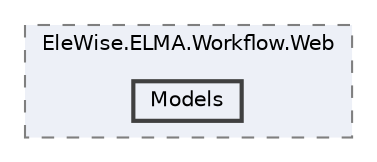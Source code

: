digraph "Web/Modules/EleWise.ELMA.Workflow.Web/Models"
{
 // LATEX_PDF_SIZE
  bgcolor="transparent";
  edge [fontname=Helvetica,fontsize=10,labelfontname=Helvetica,labelfontsize=10];
  node [fontname=Helvetica,fontsize=10,shape=box,height=0.2,width=0.4];
  compound=true
  subgraph clusterdir_f6d093aa8358570a6b08a74ed18c0b30 {
    graph [ bgcolor="#edf0f7", pencolor="grey50", label="EleWise.ELMA.Workflow.Web", fontname=Helvetica,fontsize=10 style="filled,dashed", URL="dir_f6d093aa8358570a6b08a74ed18c0b30.html",tooltip=""]
  dir_42ae4cebc7b37f64f71ccbd16a380c5a [label="Models", fillcolor="#edf0f7", color="grey25", style="filled,bold", URL="dir_42ae4cebc7b37f64f71ccbd16a380c5a.html",tooltip=""];
  }
}
